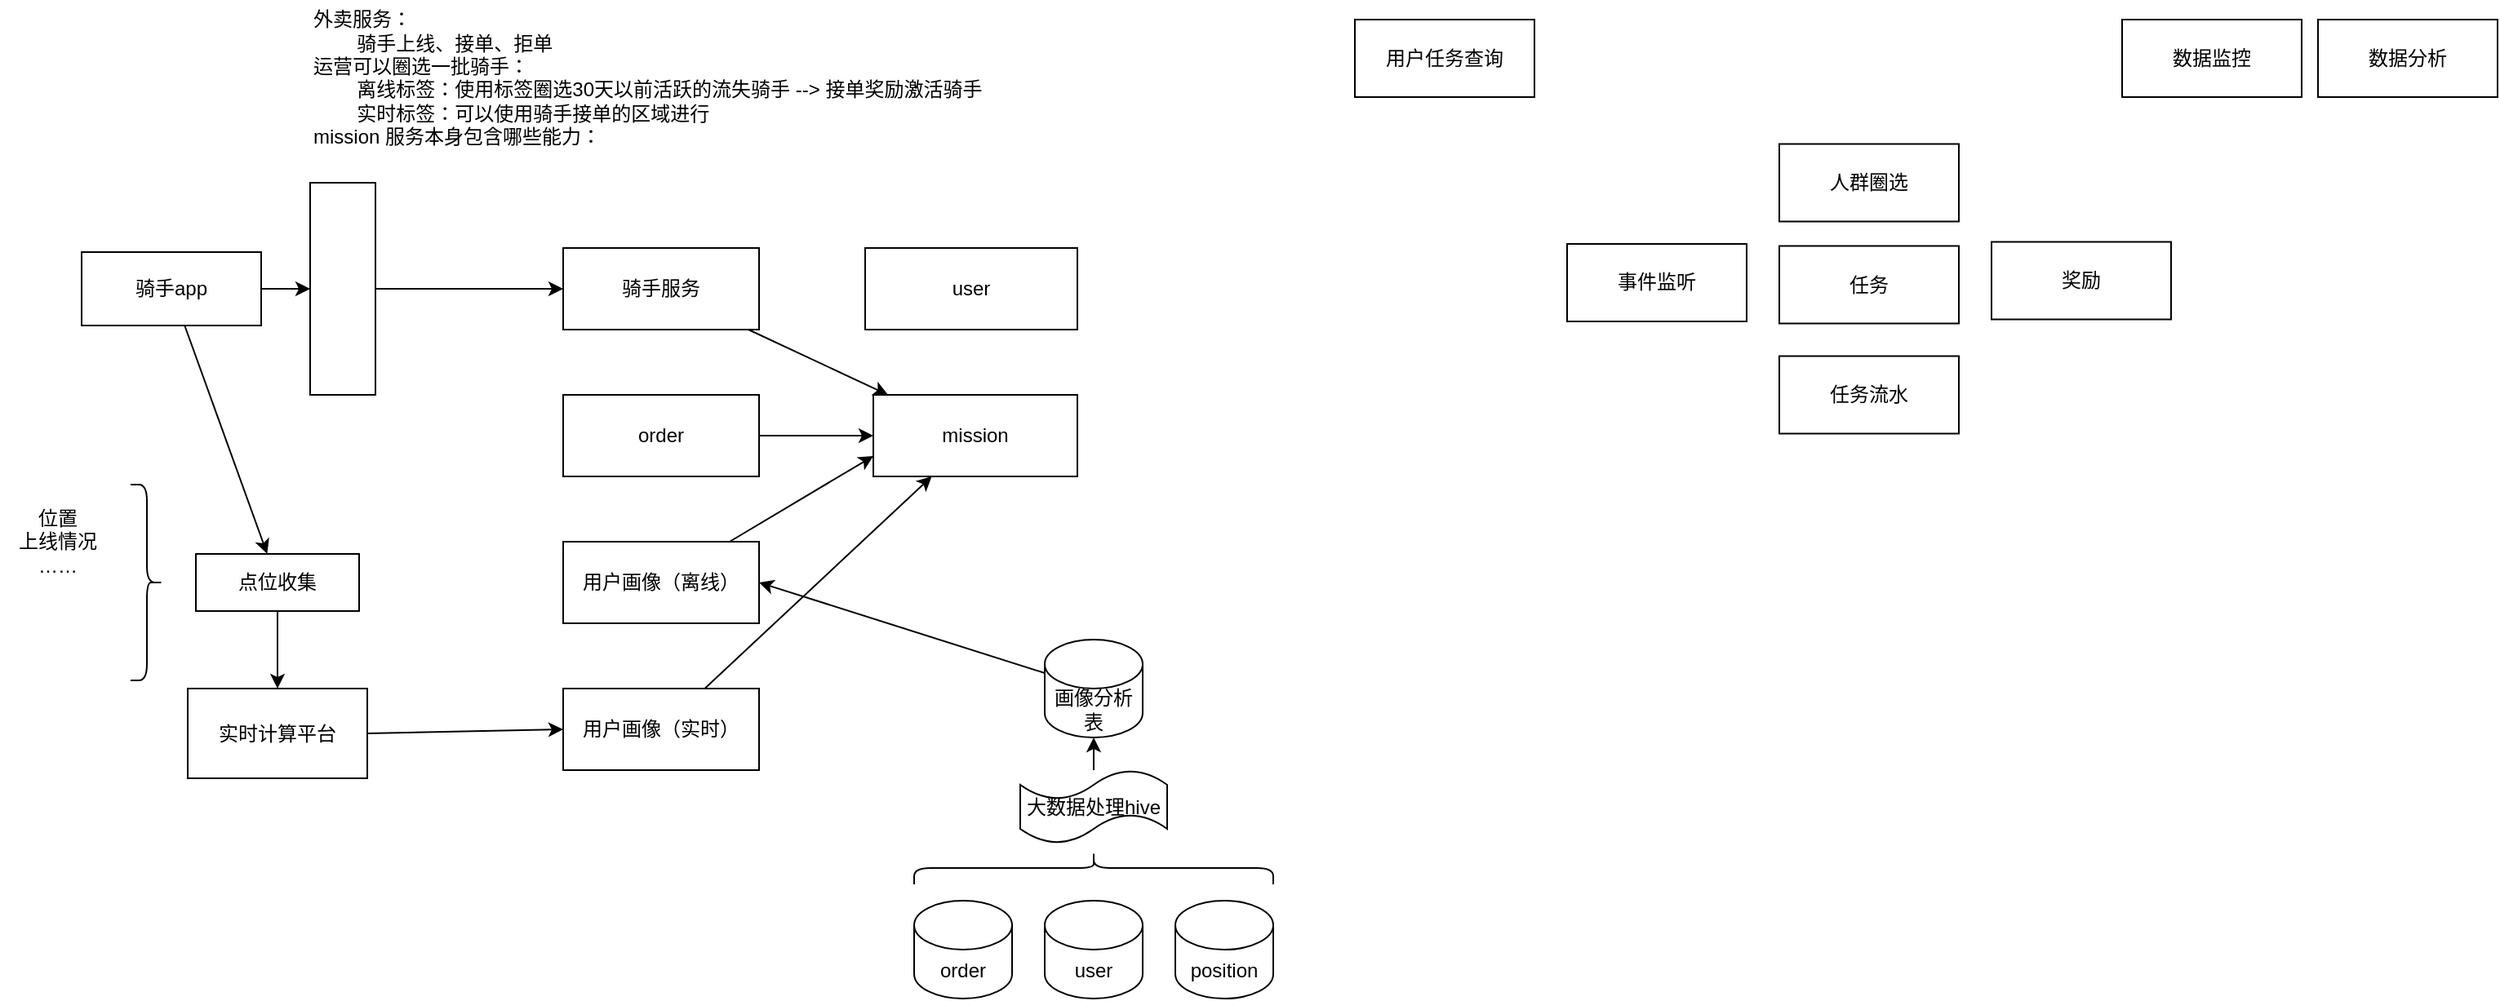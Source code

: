 <mxfile version="24.7.7">
  <diagram name="第 1 页" id="uhqJsvt_ejCMpK2pkjkp">
    <mxGraphModel dx="1781" dy="546" grid="1" gridSize="10" guides="1" tooltips="1" connect="1" arrows="1" fold="1" page="1" pageScale="1" pageWidth="827" pageHeight="1169" math="0" shadow="0">
      <root>
        <mxCell id="0" />
        <mxCell id="1" parent="0" />
        <mxCell id="9O2-hVy0NoaZudDnbtpv-1" value="外卖服务：&lt;div&gt;&lt;span style=&quot;white-space: pre;&quot;&gt;&#x9;&lt;/span&gt;骑手上线、接单、拒单&lt;/div&gt;&lt;div&gt;运营可以圈选一批骑手：&lt;/div&gt;&lt;div&gt;&lt;span style=&quot;white-space: pre;&quot;&gt;&#x9;&lt;/span&gt;离线标签：使用标签圈选30天以前活跃的流失骑手 --&amp;gt; 接单奖励激活骑手&lt;/div&gt;&lt;div&gt;&lt;span style=&quot;white-space: pre;&quot;&gt;&#x9;&lt;/span&gt;实时标签：可以使用骑手接单的区域进行&lt;/div&gt;&lt;div&gt;mission 服务本身包含哪些能力：&lt;/div&gt;&lt;div&gt;&lt;span style=&quot;white-space: pre;&quot;&gt;&#x9;&lt;/span&gt;&lt;br&gt;&lt;/div&gt;" style="text;html=1;align=left;verticalAlign=middle;resizable=0;points=[];autosize=1;strokeColor=none;fillColor=none;" vertex="1" parent="1">
          <mxGeometry x="90" y="68" width="430" height="110" as="geometry" />
        </mxCell>
        <mxCell id="9O2-hVy0NoaZudDnbtpv-2" value="mission" style="rounded=0;whiteSpace=wrap;html=1;" vertex="1" parent="1">
          <mxGeometry x="435" y="310" width="125" height="50" as="geometry" />
        </mxCell>
        <mxCell id="9O2-hVy0NoaZudDnbtpv-7" value="" style="edgeStyle=orthogonalEdgeStyle;rounded=0;orthogonalLoop=1;jettySize=auto;html=1;" edge="1" parent="1" source="9O2-hVy0NoaZudDnbtpv-3" target="9O2-hVy0NoaZudDnbtpv-2">
          <mxGeometry relative="1" as="geometry" />
        </mxCell>
        <mxCell id="9O2-hVy0NoaZudDnbtpv-3" value="order" style="rounded=0;whiteSpace=wrap;html=1;" vertex="1" parent="1">
          <mxGeometry x="245" y="310" width="120" height="50" as="geometry" />
        </mxCell>
        <mxCell id="9O2-hVy0NoaZudDnbtpv-6" value="" style="rounded=0;orthogonalLoop=1;jettySize=auto;html=1;" edge="1" parent="1" source="9O2-hVy0NoaZudDnbtpv-4" target="9O2-hVy0NoaZudDnbtpv-2">
          <mxGeometry relative="1" as="geometry">
            <mxPoint x="445" y="245" as="targetPoint" />
          </mxGeometry>
        </mxCell>
        <mxCell id="9O2-hVy0NoaZudDnbtpv-4" value="骑手服务" style="rounded=0;whiteSpace=wrap;html=1;" vertex="1" parent="1">
          <mxGeometry x="245" y="220" width="120" height="50" as="geometry" />
        </mxCell>
        <mxCell id="9O2-hVy0NoaZudDnbtpv-10" value="" style="rounded=0;orthogonalLoop=1;jettySize=auto;html=1;entryX=0;entryY=0.75;entryDx=0;entryDy=0;" edge="1" parent="1" source="9O2-hVy0NoaZudDnbtpv-8" target="9O2-hVy0NoaZudDnbtpv-2">
          <mxGeometry relative="1" as="geometry">
            <mxPoint x="445" y="425" as="targetPoint" />
          </mxGeometry>
        </mxCell>
        <mxCell id="9O2-hVy0NoaZudDnbtpv-8" value="用户画像（离线）" style="rounded=0;whiteSpace=wrap;html=1;" vertex="1" parent="1">
          <mxGeometry x="245" y="400" width="120" height="50" as="geometry" />
        </mxCell>
        <mxCell id="9O2-hVy0NoaZudDnbtpv-13" value="" style="edgeStyle=orthogonalEdgeStyle;rounded=0;orthogonalLoop=1;jettySize=auto;html=1;" edge="1" parent="1" source="9O2-hVy0NoaZudDnbtpv-11" target="9O2-hVy0NoaZudDnbtpv-12">
          <mxGeometry relative="1" as="geometry" />
        </mxCell>
        <mxCell id="9O2-hVy0NoaZudDnbtpv-18" value="" style="rounded=0;orthogonalLoop=1;jettySize=auto;html=1;" edge="1" parent="1" source="9O2-hVy0NoaZudDnbtpv-11" target="9O2-hVy0NoaZudDnbtpv-16">
          <mxGeometry relative="1" as="geometry">
            <mxPoint x="5" y="347.5" as="targetPoint" />
          </mxGeometry>
        </mxCell>
        <mxCell id="9O2-hVy0NoaZudDnbtpv-11" value="骑手app" style="rounded=0;whiteSpace=wrap;html=1;" vertex="1" parent="1">
          <mxGeometry x="-50" y="222.5" width="110" height="45" as="geometry" />
        </mxCell>
        <mxCell id="9O2-hVy0NoaZudDnbtpv-14" value="" style="edgeStyle=orthogonalEdgeStyle;rounded=0;orthogonalLoop=1;jettySize=auto;html=1;" edge="1" parent="1" source="9O2-hVy0NoaZudDnbtpv-12" target="9O2-hVy0NoaZudDnbtpv-4">
          <mxGeometry relative="1" as="geometry" />
        </mxCell>
        <mxCell id="9O2-hVy0NoaZudDnbtpv-12" value="" style="rounded=0;whiteSpace=wrap;html=1;" vertex="1" parent="1">
          <mxGeometry x="90" y="180" width="40" height="130" as="geometry" />
        </mxCell>
        <mxCell id="9O2-hVy0NoaZudDnbtpv-30" value="" style="rounded=0;orthogonalLoop=1;jettySize=auto;html=1;" edge="1" parent="1" source="9O2-hVy0NoaZudDnbtpv-15" target="9O2-hVy0NoaZudDnbtpv-2">
          <mxGeometry relative="1" as="geometry" />
        </mxCell>
        <mxCell id="9O2-hVy0NoaZudDnbtpv-15" value="用户画像（实时）" style="rounded=0;whiteSpace=wrap;html=1;" vertex="1" parent="1">
          <mxGeometry x="245" y="490" width="120" height="50" as="geometry" />
        </mxCell>
        <mxCell id="9O2-hVy0NoaZudDnbtpv-20" value="" style="rounded=0;orthogonalLoop=1;jettySize=auto;html=1;entryX=0;entryY=0.5;entryDx=0;entryDy=0;exitX=1;exitY=0.5;exitDx=0;exitDy=0;" edge="1" parent="1" source="9O2-hVy0NoaZudDnbtpv-27" target="9O2-hVy0NoaZudDnbtpv-15">
          <mxGeometry relative="1" as="geometry">
            <mxPoint x="105" y="505" as="sourcePoint" />
            <mxPoint x="130" y="530" as="targetPoint" />
          </mxGeometry>
        </mxCell>
        <mxCell id="9O2-hVy0NoaZudDnbtpv-26" value="" style="edgeStyle=orthogonalEdgeStyle;rounded=0;orthogonalLoop=1;jettySize=auto;html=1;entryX=0.5;entryY=0;entryDx=0;entryDy=0;" edge="1" parent="1" source="9O2-hVy0NoaZudDnbtpv-16" target="9O2-hVy0NoaZudDnbtpv-27">
          <mxGeometry relative="1" as="geometry">
            <mxPoint x="70" y="480" as="targetPoint" />
          </mxGeometry>
        </mxCell>
        <mxCell id="9O2-hVy0NoaZudDnbtpv-16" value="点位收集" style="rounded=0;whiteSpace=wrap;html=1;" vertex="1" parent="1">
          <mxGeometry x="20" y="407.5" width="100" height="35" as="geometry" />
        </mxCell>
        <mxCell id="9O2-hVy0NoaZudDnbtpv-21" value="order" style="shape=cylinder3;whiteSpace=wrap;html=1;boundedLbl=1;backgroundOutline=1;size=15;" vertex="1" parent="1">
          <mxGeometry x="460" y="620" width="60" height="60" as="geometry" />
        </mxCell>
        <mxCell id="9O2-hVy0NoaZudDnbtpv-22" value="user" style="rounded=0;whiteSpace=wrap;html=1;" vertex="1" parent="1">
          <mxGeometry x="430" y="220" width="130" height="50" as="geometry" />
        </mxCell>
        <mxCell id="9O2-hVy0NoaZudDnbtpv-23" value="user" style="shape=cylinder3;whiteSpace=wrap;html=1;boundedLbl=1;backgroundOutline=1;size=15;" vertex="1" parent="1">
          <mxGeometry x="540" y="620" width="60" height="60" as="geometry" />
        </mxCell>
        <mxCell id="9O2-hVy0NoaZudDnbtpv-24" value="position" style="shape=cylinder3;whiteSpace=wrap;html=1;boundedLbl=1;backgroundOutline=1;size=15;" vertex="1" parent="1">
          <mxGeometry x="620" y="620" width="60" height="60" as="geometry" />
        </mxCell>
        <mxCell id="9O2-hVy0NoaZudDnbtpv-27" value="实时计算平台" style="rounded=0;whiteSpace=wrap;html=1;" vertex="1" parent="1">
          <mxGeometry x="15" y="490" width="110" height="55" as="geometry" />
        </mxCell>
        <mxCell id="9O2-hVy0NoaZudDnbtpv-28" value="" style="shape=curlyBracket;whiteSpace=wrap;html=1;rounded=1;flipH=1;labelPosition=right;verticalLabelPosition=middle;align=left;verticalAlign=middle;" vertex="1" parent="1">
          <mxGeometry x="-20" y="365" width="20" height="120" as="geometry" />
        </mxCell>
        <mxCell id="9O2-hVy0NoaZudDnbtpv-29" value="位置&lt;div&gt;上线情况&lt;/div&gt;&lt;div&gt;……&lt;/div&gt;" style="text;html=1;align=center;verticalAlign=middle;resizable=0;points=[];autosize=1;strokeColor=none;fillColor=none;" vertex="1" parent="1">
          <mxGeometry x="-100" y="370" width="70" height="60" as="geometry" />
        </mxCell>
        <mxCell id="9O2-hVy0NoaZudDnbtpv-31" value="" style="shape=curlyBracket;whiteSpace=wrap;html=1;rounded=1;labelPosition=left;verticalLabelPosition=middle;align=right;verticalAlign=middle;rotation=90;" vertex="1" parent="1">
          <mxGeometry x="560" y="490" width="20" height="220" as="geometry" />
        </mxCell>
        <mxCell id="9O2-hVy0NoaZudDnbtpv-34" value="" style="edgeStyle=orthogonalEdgeStyle;rounded=0;orthogonalLoop=1;jettySize=auto;html=1;" edge="1" parent="1" source="9O2-hVy0NoaZudDnbtpv-32">
          <mxGeometry relative="1" as="geometry">
            <mxPoint x="570" y="520" as="targetPoint" />
          </mxGeometry>
        </mxCell>
        <mxCell id="9O2-hVy0NoaZudDnbtpv-32" value="大数据处理hive" style="shape=tape;whiteSpace=wrap;html=1;" vertex="1" parent="1">
          <mxGeometry x="525" y="540" width="90" height="45" as="geometry" />
        </mxCell>
        <mxCell id="9O2-hVy0NoaZudDnbtpv-37" value="" style="rounded=0;orthogonalLoop=1;jettySize=auto;html=1;entryX=1;entryY=0.5;entryDx=0;entryDy=0;" edge="1" parent="1" source="9O2-hVy0NoaZudDnbtpv-35" target="9O2-hVy0NoaZudDnbtpv-8">
          <mxGeometry relative="1" as="geometry">
            <mxPoint x="450" y="450" as="targetPoint" />
          </mxGeometry>
        </mxCell>
        <mxCell id="9O2-hVy0NoaZudDnbtpv-35" value="画像分析表" style="shape=cylinder3;whiteSpace=wrap;html=1;boundedLbl=1;backgroundOutline=1;size=15;" vertex="1" parent="1">
          <mxGeometry x="540" y="460" width="60" height="60" as="geometry" />
        </mxCell>
        <mxCell id="9O2-hVy0NoaZudDnbtpv-38" value="任务" style="rounded=0;whiteSpace=wrap;html=1;" vertex="1" parent="1">
          <mxGeometry x="990" y="218.75" width="110" height="47.5" as="geometry" />
        </mxCell>
        <mxCell id="9O2-hVy0NoaZudDnbtpv-39" value="人群圈选" style="rounded=0;whiteSpace=wrap;html=1;" vertex="1" parent="1">
          <mxGeometry x="990" y="156.25" width="110" height="47.5" as="geometry" />
        </mxCell>
        <mxCell id="9O2-hVy0NoaZudDnbtpv-40" value="事件监听" style="rounded=0;whiteSpace=wrap;html=1;" vertex="1" parent="1">
          <mxGeometry x="860" y="217.5" width="110" height="47.5" as="geometry" />
        </mxCell>
        <mxCell id="9O2-hVy0NoaZudDnbtpv-42" value="奖励" style="rounded=0;whiteSpace=wrap;html=1;" vertex="1" parent="1">
          <mxGeometry x="1120" y="216.25" width="110" height="47.5" as="geometry" />
        </mxCell>
        <mxCell id="9O2-hVy0NoaZudDnbtpv-43" value="任务流水" style="rounded=0;whiteSpace=wrap;html=1;" vertex="1" parent="1">
          <mxGeometry x="990" y="286.25" width="110" height="47.5" as="geometry" />
        </mxCell>
        <mxCell id="9O2-hVy0NoaZudDnbtpv-44" value="用户任务查询" style="rounded=0;whiteSpace=wrap;html=1;" vertex="1" parent="1">
          <mxGeometry x="730" y="80" width="110" height="47.5" as="geometry" />
        </mxCell>
        <mxCell id="9O2-hVy0NoaZudDnbtpv-45" value="数据监控" style="rounded=0;whiteSpace=wrap;html=1;" vertex="1" parent="1">
          <mxGeometry x="1200" y="80" width="110" height="47.5" as="geometry" />
        </mxCell>
        <mxCell id="9O2-hVy0NoaZudDnbtpv-46" value="数据分析" style="rounded=0;whiteSpace=wrap;html=1;" vertex="1" parent="1">
          <mxGeometry x="1320" y="80" width="110" height="47.5" as="geometry" />
        </mxCell>
      </root>
    </mxGraphModel>
  </diagram>
</mxfile>
